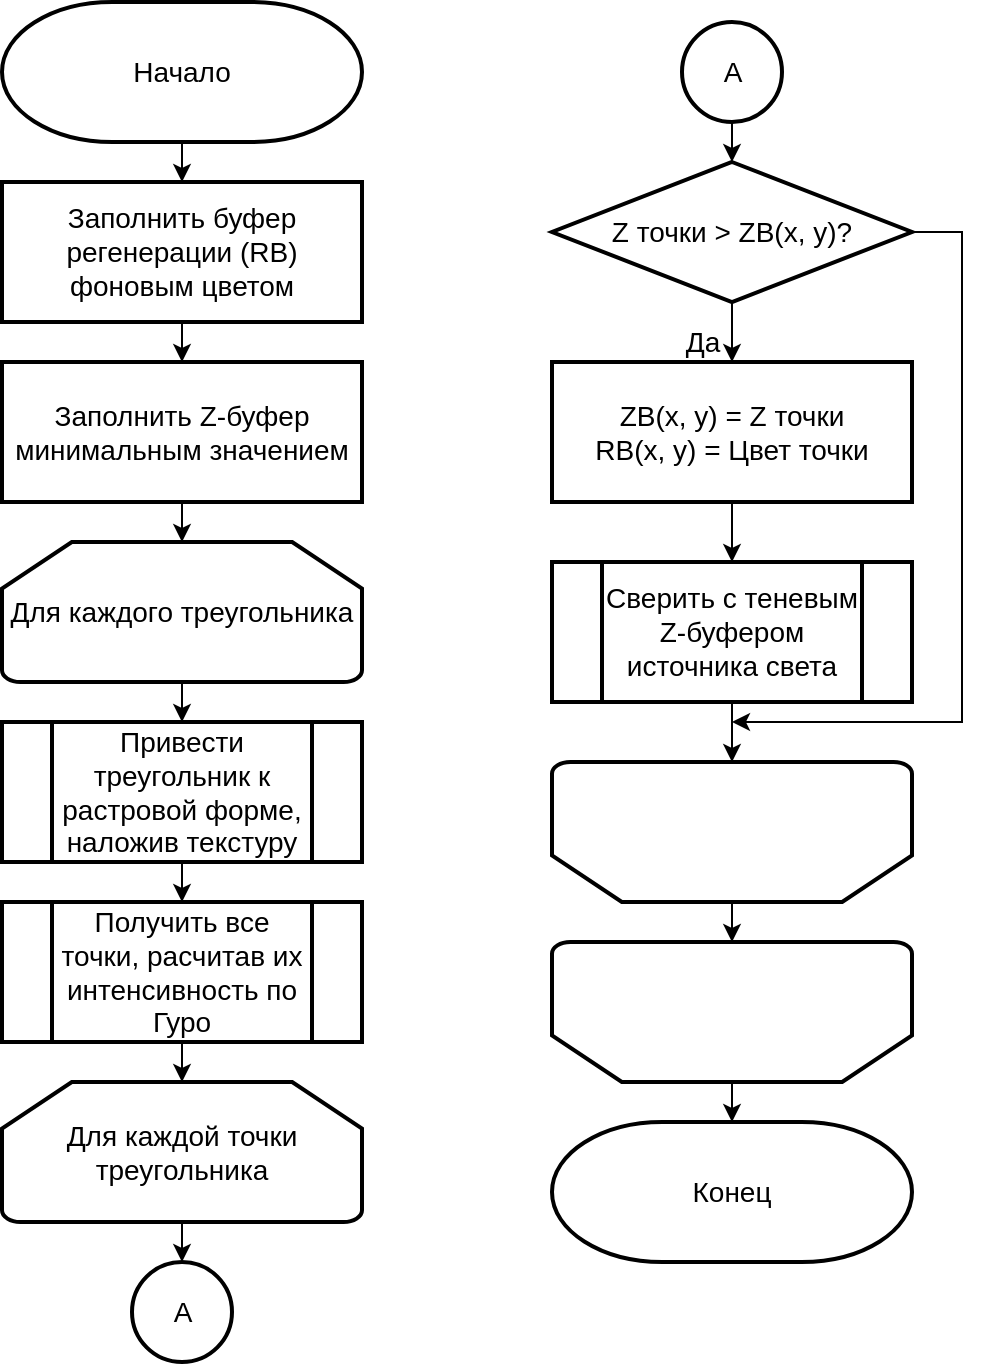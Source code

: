 <mxfile version="16.4.0" type="device"><diagram id="LWHn-NEjCKcxsbQUtT5x" name="Страница 1"><mxGraphModel dx="1378" dy="1081" grid="1" gridSize="10" guides="1" tooltips="1" connect="1" arrows="1" fold="1" page="1" pageScale="1" pageWidth="1169" pageHeight="827" math="0" shadow="0"><root><mxCell id="0"/><mxCell id="1" parent="0"/><mxCell id="7AsOaaN25GblPYIdMbB8-71" style="edgeStyle=orthogonalEdgeStyle;rounded=0;orthogonalLoop=1;jettySize=auto;html=1;exitX=0.5;exitY=1;exitDx=0;exitDy=0;exitPerimeter=0;entryX=0.5;entryY=0;entryDx=0;entryDy=0;fontSize=14;" edge="1" parent="1" source="7AsOaaN25GblPYIdMbB8-69" target="7AsOaaN25GblPYIdMbB8-70"><mxGeometry relative="1" as="geometry"/></mxCell><mxCell id="7AsOaaN25GblPYIdMbB8-69" value="&lt;font style=&quot;font-size: 14px&quot;&gt;Начало&lt;/font&gt;" style="strokeWidth=2;html=1;shape=mxgraph.flowchart.terminator;whiteSpace=wrap;" vertex="1" parent="1"><mxGeometry x="90" y="10" width="180" height="70" as="geometry"/></mxCell><mxCell id="7AsOaaN25GblPYIdMbB8-73" style="edgeStyle=orthogonalEdgeStyle;rounded=0;orthogonalLoop=1;jettySize=auto;html=1;exitX=0.5;exitY=1;exitDx=0;exitDy=0;entryX=0.5;entryY=0;entryDx=0;entryDy=0;fontSize=14;" edge="1" parent="1" source="7AsOaaN25GblPYIdMbB8-70" target="7AsOaaN25GblPYIdMbB8-72"><mxGeometry relative="1" as="geometry"/></mxCell><mxCell id="7AsOaaN25GblPYIdMbB8-70" value="Заполнить буфер регенерации (RB) фоновым цветом" style="rounded=0;whiteSpace=wrap;html=1;absoluteArcSize=1;arcSize=14;strokeWidth=2;fontSize=14;" vertex="1" parent="1"><mxGeometry x="90" y="100" width="180" height="70" as="geometry"/></mxCell><mxCell id="7AsOaaN25GblPYIdMbB8-75" style="edgeStyle=orthogonalEdgeStyle;rounded=0;orthogonalLoop=1;jettySize=auto;html=1;exitX=0.5;exitY=1;exitDx=0;exitDy=0;entryX=0.5;entryY=0;entryDx=0;entryDy=0;entryPerimeter=0;fontSize=14;" edge="1" parent="1" source="7AsOaaN25GblPYIdMbB8-72" target="7AsOaaN25GblPYIdMbB8-74"><mxGeometry relative="1" as="geometry"/></mxCell><mxCell id="7AsOaaN25GblPYIdMbB8-72" value="Заполнить Z-буфер минимальным значением" style="rounded=0;whiteSpace=wrap;html=1;absoluteArcSize=1;arcSize=14;strokeWidth=2;fontSize=14;" vertex="1" parent="1"><mxGeometry x="90" y="190" width="180" height="70" as="geometry"/></mxCell><mxCell id="7AsOaaN25GblPYIdMbB8-77" style="edgeStyle=orthogonalEdgeStyle;rounded=0;orthogonalLoop=1;jettySize=auto;html=1;exitX=0.5;exitY=1;exitDx=0;exitDy=0;exitPerimeter=0;entryX=0.5;entryY=0;entryDx=0;entryDy=0;fontSize=14;" edge="1" parent="1" source="7AsOaaN25GblPYIdMbB8-74" target="7AsOaaN25GblPYIdMbB8-76"><mxGeometry relative="1" as="geometry"/></mxCell><mxCell id="7AsOaaN25GblPYIdMbB8-74" value="Для каждого треугольника" style="strokeWidth=2;html=1;shape=mxgraph.flowchart.loop_limit;whiteSpace=wrap;rounded=0;fontSize=14;" vertex="1" parent="1"><mxGeometry x="90" y="280" width="180" height="70" as="geometry"/></mxCell><mxCell id="7AsOaaN25GblPYIdMbB8-79" style="edgeStyle=orthogonalEdgeStyle;rounded=0;orthogonalLoop=1;jettySize=auto;html=1;exitX=0.5;exitY=1;exitDx=0;exitDy=0;entryX=0.5;entryY=0;entryDx=0;entryDy=0;fontSize=14;" edge="1" parent="1" source="7AsOaaN25GblPYIdMbB8-76" target="7AsOaaN25GblPYIdMbB8-78"><mxGeometry relative="1" as="geometry"/></mxCell><mxCell id="7AsOaaN25GblPYIdMbB8-76" value="Привести треугольник к растровой форме, наложив текстуру" style="verticalLabelPosition=middle;verticalAlign=middle;html=1;shape=process;whiteSpace=wrap;rounded=0;size=0.14;arcSize=6;fontSize=14;strokeWidth=2;labelPosition=center;align=center;" vertex="1" parent="1"><mxGeometry x="90" y="370" width="180" height="70" as="geometry"/></mxCell><mxCell id="7AsOaaN25GblPYIdMbB8-81" style="edgeStyle=orthogonalEdgeStyle;rounded=0;orthogonalLoop=1;jettySize=auto;html=1;exitX=0.5;exitY=1;exitDx=0;exitDy=0;entryX=0.5;entryY=0;entryDx=0;entryDy=0;entryPerimeter=0;fontSize=14;" edge="1" parent="1" source="7AsOaaN25GblPYIdMbB8-78" target="7AsOaaN25GblPYIdMbB8-80"><mxGeometry relative="1" as="geometry"/></mxCell><mxCell id="7AsOaaN25GblPYIdMbB8-78" value="Получить все точки, расчитав их интенсивность по Гуро" style="verticalLabelPosition=middle;verticalAlign=middle;html=1;shape=process;whiteSpace=wrap;rounded=0;size=0.14;arcSize=6;fontSize=14;strokeWidth=2;labelPosition=center;align=center;" vertex="1" parent="1"><mxGeometry x="90" y="460" width="180" height="70" as="geometry"/></mxCell><mxCell id="7AsOaaN25GblPYIdMbB8-83" style="edgeStyle=orthogonalEdgeStyle;rounded=0;orthogonalLoop=1;jettySize=auto;html=1;exitX=0.5;exitY=1;exitDx=0;exitDy=0;exitPerimeter=0;entryX=0.5;entryY=0;entryDx=0;entryDy=0;entryPerimeter=0;fontSize=14;" edge="1" parent="1" source="7AsOaaN25GblPYIdMbB8-80" target="7AsOaaN25GblPYIdMbB8-82"><mxGeometry relative="1" as="geometry"/></mxCell><mxCell id="7AsOaaN25GblPYIdMbB8-80" value="Для каждой точки треугольника" style="strokeWidth=2;html=1;shape=mxgraph.flowchart.loop_limit;whiteSpace=wrap;rounded=0;fontSize=14;" vertex="1" parent="1"><mxGeometry x="90" y="550" width="180" height="70" as="geometry"/></mxCell><mxCell id="7AsOaaN25GblPYIdMbB8-82" value="A" style="verticalLabelPosition=middle;verticalAlign=middle;html=1;shape=mxgraph.flowchart.on-page_reference;rounded=0;fontSize=14;strokeWidth=2;labelPosition=center;align=center;" vertex="1" parent="1"><mxGeometry x="155" y="640" width="50" height="50" as="geometry"/></mxCell><mxCell id="7AsOaaN25GblPYIdMbB8-87" style="edgeStyle=orthogonalEdgeStyle;rounded=0;orthogonalLoop=1;jettySize=auto;html=1;exitX=0.5;exitY=1;exitDx=0;exitDy=0;exitPerimeter=0;entryX=0.5;entryY=0;entryDx=0;entryDy=0;entryPerimeter=0;fontSize=14;" edge="1" parent="1" source="7AsOaaN25GblPYIdMbB8-84" target="7AsOaaN25GblPYIdMbB8-85"><mxGeometry relative="1" as="geometry"/></mxCell><mxCell id="7AsOaaN25GblPYIdMbB8-84" value="A" style="verticalLabelPosition=middle;verticalAlign=middle;html=1;shape=mxgraph.flowchart.on-page_reference;rounded=0;fontSize=14;strokeWidth=2;labelPosition=center;align=center;" vertex="1" parent="1"><mxGeometry x="430" y="20" width="50" height="50" as="geometry"/></mxCell><mxCell id="7AsOaaN25GblPYIdMbB8-88" value="Да" style="edgeStyle=orthogonalEdgeStyle;rounded=0;orthogonalLoop=1;jettySize=auto;html=1;exitX=0.5;exitY=1;exitDx=0;exitDy=0;exitPerimeter=0;entryX=0.5;entryY=0;entryDx=0;entryDy=0;fontSize=14;" edge="1" parent="1" source="7AsOaaN25GblPYIdMbB8-85" target="7AsOaaN25GblPYIdMbB8-86"><mxGeometry x="0.333" y="-15" relative="1" as="geometry"><mxPoint as="offset"/></mxGeometry></mxCell><mxCell id="7AsOaaN25GblPYIdMbB8-97" style="edgeStyle=orthogonalEdgeStyle;rounded=0;orthogonalLoop=1;jettySize=auto;html=1;exitX=1;exitY=0.5;exitDx=0;exitDy=0;exitPerimeter=0;fontSize=14;" edge="1" parent="1" source="7AsOaaN25GblPYIdMbB8-85"><mxGeometry relative="1" as="geometry"><mxPoint x="455" y="370" as="targetPoint"/><Array as="points"><mxPoint x="570" y="125"/><mxPoint x="570" y="370"/></Array></mxGeometry></mxCell><mxCell id="7AsOaaN25GblPYIdMbB8-85" value="Z точки &amp;gt; ZB(x, y)?" style="strokeWidth=2;html=1;shape=mxgraph.flowchart.decision;whiteSpace=wrap;rounded=0;fontSize=14;" vertex="1" parent="1"><mxGeometry x="365" y="90" width="180" height="70" as="geometry"/></mxCell><mxCell id="7AsOaaN25GblPYIdMbB8-90" style="edgeStyle=orthogonalEdgeStyle;rounded=0;orthogonalLoop=1;jettySize=auto;html=1;exitX=0.5;exitY=1;exitDx=0;exitDy=0;entryX=0.5;entryY=0;entryDx=0;entryDy=0;fontSize=14;" edge="1" parent="1" source="7AsOaaN25GblPYIdMbB8-86" target="7AsOaaN25GblPYIdMbB8-89"><mxGeometry relative="1" as="geometry"/></mxCell><mxCell id="7AsOaaN25GblPYIdMbB8-86" value="ZB(x, y) = Z точки&lt;br&gt;RB(x, y) = Цвет точки" style="rounded=0;whiteSpace=wrap;html=1;absoluteArcSize=1;arcSize=14;strokeWidth=2;fontSize=14;" vertex="1" parent="1"><mxGeometry x="365" y="190" width="180" height="70" as="geometry"/></mxCell><mxCell id="7AsOaaN25GblPYIdMbB8-92" style="edgeStyle=orthogonalEdgeStyle;rounded=0;orthogonalLoop=1;jettySize=auto;html=1;exitX=0.5;exitY=1;exitDx=0;exitDy=0;entryX=0.5;entryY=1;entryDx=0;entryDy=0;entryPerimeter=0;fontSize=14;" edge="1" parent="1" source="7AsOaaN25GblPYIdMbB8-89" target="7AsOaaN25GblPYIdMbB8-91"><mxGeometry relative="1" as="geometry"/></mxCell><mxCell id="7AsOaaN25GblPYIdMbB8-89" value="Сверить с теневым Z-буфером источника света" style="verticalLabelPosition=middle;verticalAlign=middle;html=1;shape=process;whiteSpace=wrap;rounded=0;size=0.14;arcSize=6;fontSize=14;strokeWidth=2;labelPosition=center;align=center;" vertex="1" parent="1"><mxGeometry x="365" y="290" width="180" height="70" as="geometry"/></mxCell><mxCell id="7AsOaaN25GblPYIdMbB8-94" style="edgeStyle=orthogonalEdgeStyle;rounded=0;orthogonalLoop=1;jettySize=auto;html=1;exitX=0.5;exitY=0;exitDx=0;exitDy=0;exitPerimeter=0;entryX=0.5;entryY=1;entryDx=0;entryDy=0;entryPerimeter=0;fontSize=14;" edge="1" parent="1" source="7AsOaaN25GblPYIdMbB8-91" target="7AsOaaN25GblPYIdMbB8-93"><mxGeometry relative="1" as="geometry"/></mxCell><mxCell id="7AsOaaN25GblPYIdMbB8-91" value="" style="strokeWidth=2;html=1;shape=mxgraph.flowchart.loop_limit;whiteSpace=wrap;rounded=0;fontSize=14;flipV=1;" vertex="1" parent="1"><mxGeometry x="365" y="390" width="180" height="70" as="geometry"/></mxCell><mxCell id="7AsOaaN25GblPYIdMbB8-96" style="edgeStyle=orthogonalEdgeStyle;rounded=0;orthogonalLoop=1;jettySize=auto;html=1;exitX=0.5;exitY=0;exitDx=0;exitDy=0;exitPerimeter=0;entryX=0.5;entryY=0;entryDx=0;entryDy=0;entryPerimeter=0;fontSize=14;" edge="1" parent="1" source="7AsOaaN25GblPYIdMbB8-93" target="7AsOaaN25GblPYIdMbB8-95"><mxGeometry relative="1" as="geometry"/></mxCell><mxCell id="7AsOaaN25GblPYIdMbB8-93" value="" style="strokeWidth=2;html=1;shape=mxgraph.flowchart.loop_limit;whiteSpace=wrap;rounded=0;fontSize=14;flipV=1;" vertex="1" parent="1"><mxGeometry x="365" y="480" width="180" height="70" as="geometry"/></mxCell><mxCell id="7AsOaaN25GblPYIdMbB8-95" value="&lt;font style=&quot;font-size: 14px&quot;&gt;Конец&lt;/font&gt;" style="strokeWidth=2;html=1;shape=mxgraph.flowchart.terminator;whiteSpace=wrap;" vertex="1" parent="1"><mxGeometry x="365" y="570" width="180" height="70" as="geometry"/></mxCell></root></mxGraphModel></diagram></mxfile>